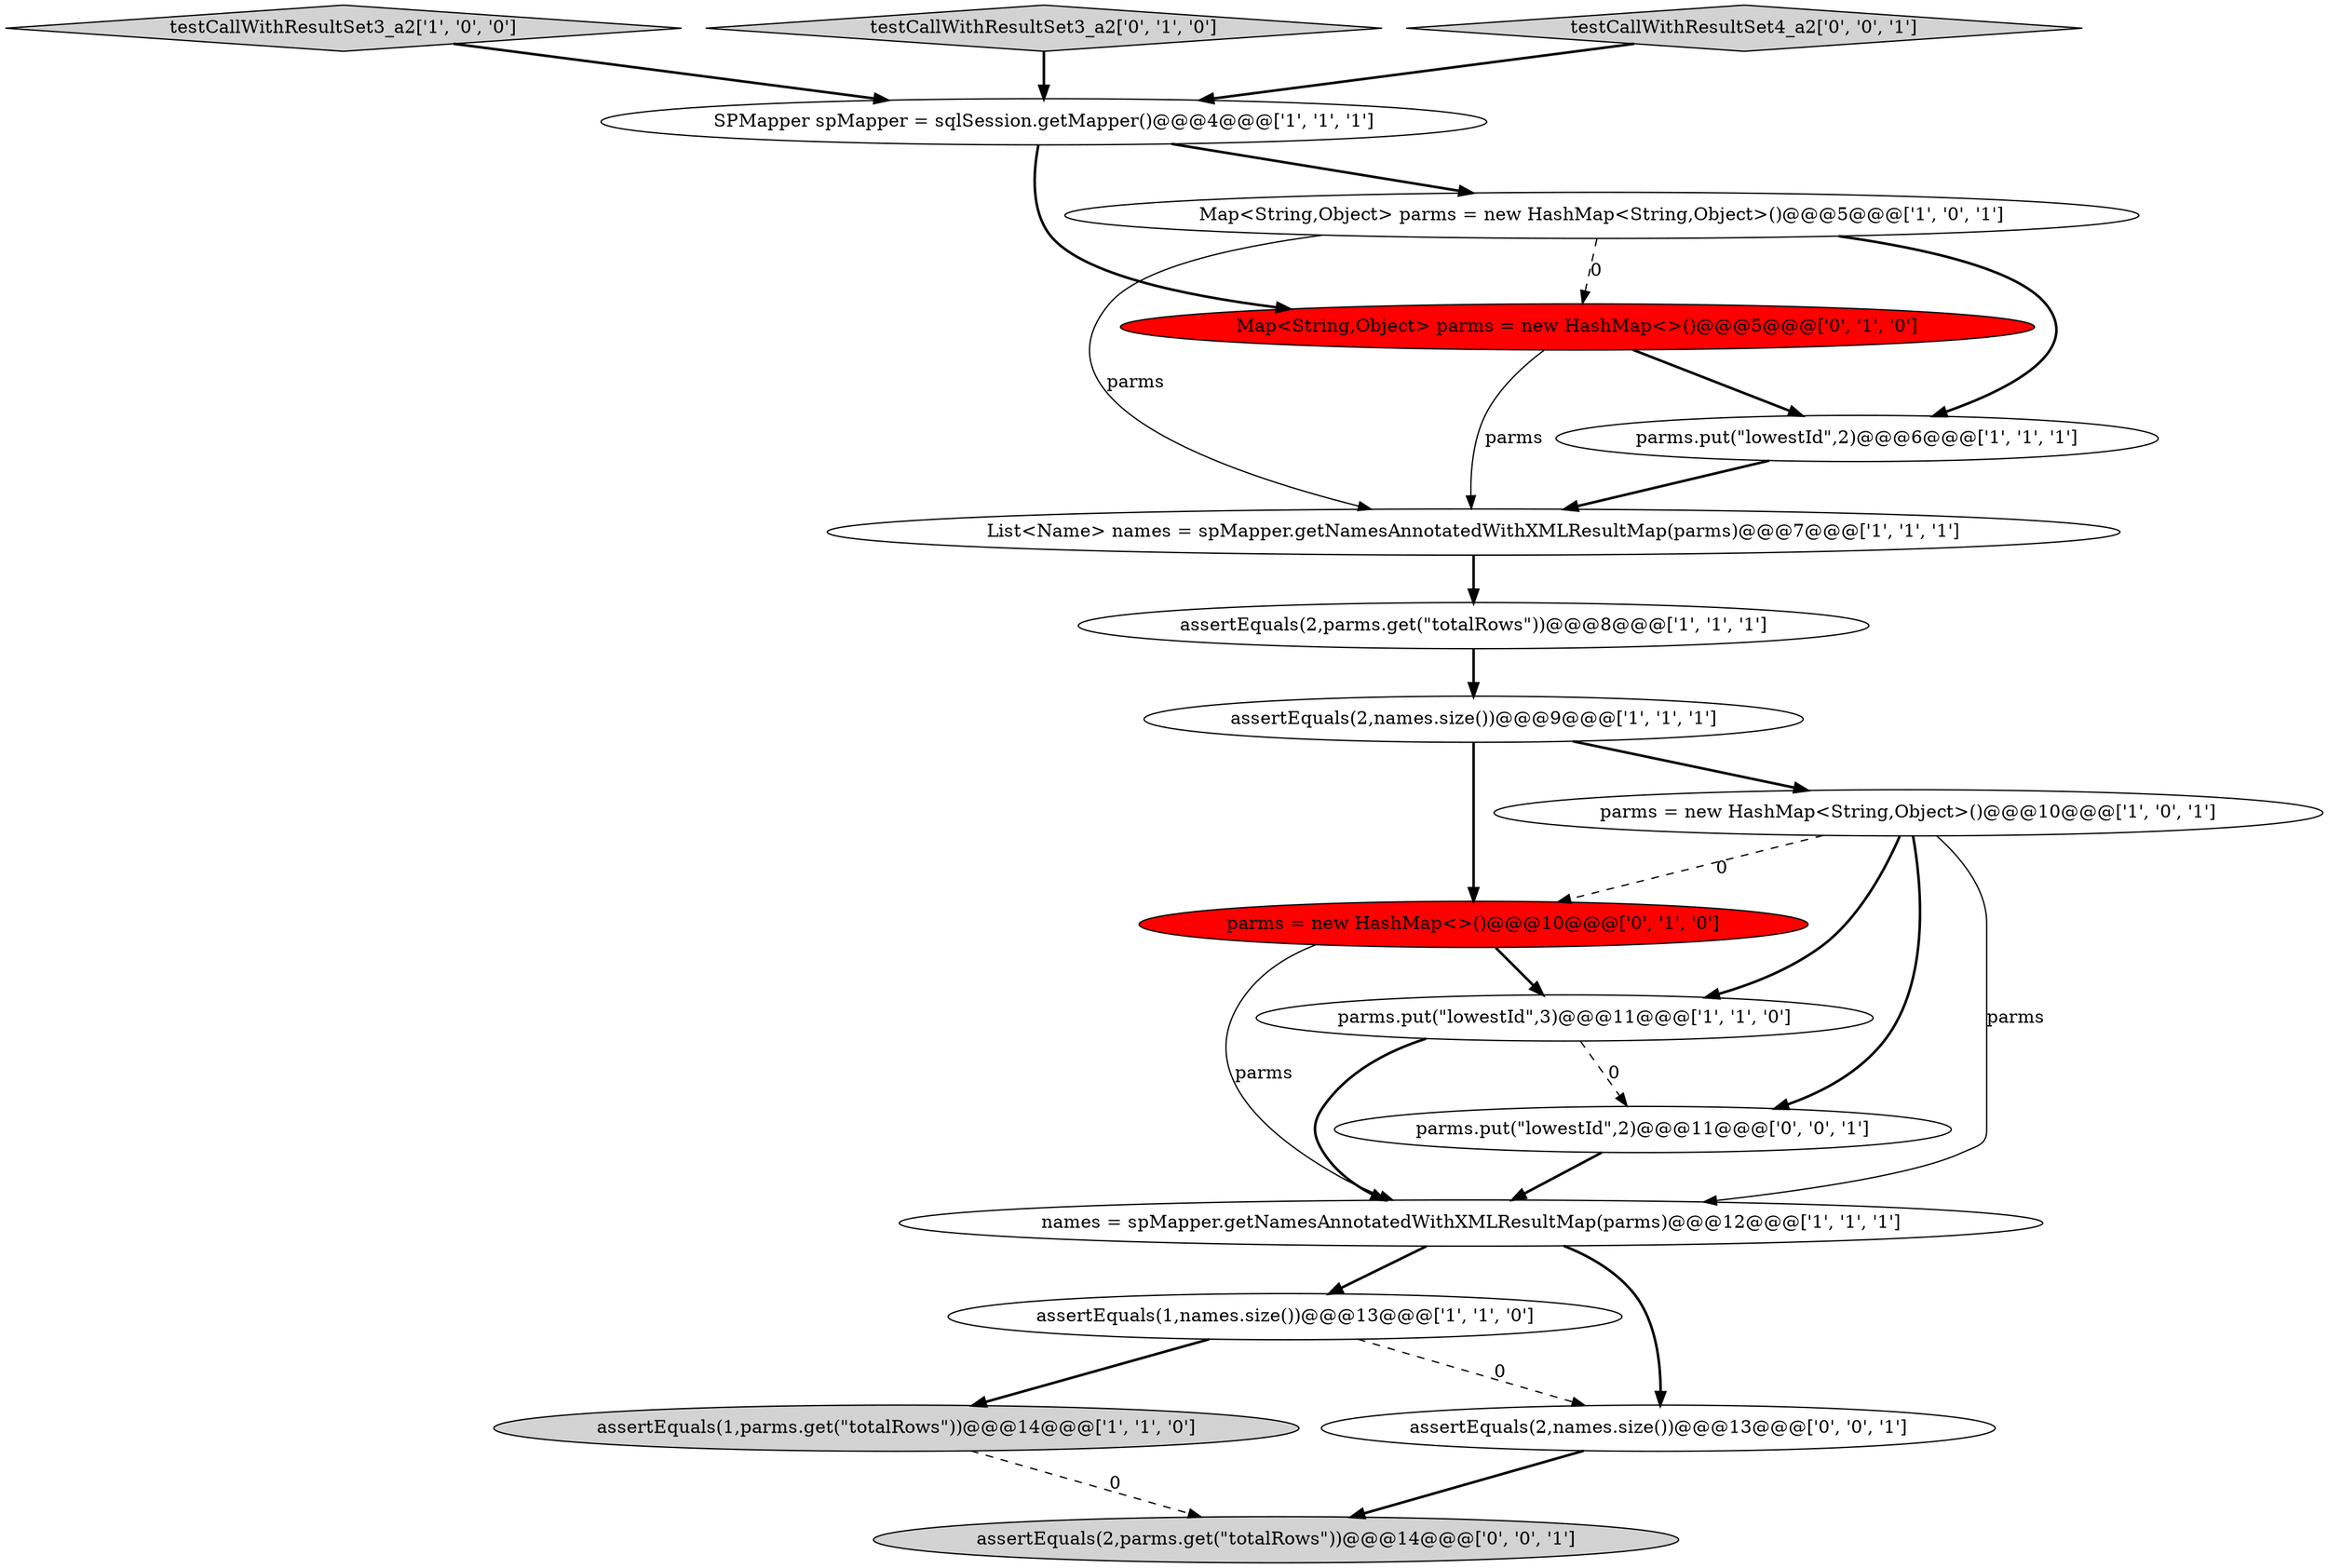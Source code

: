 digraph {
14 [style = filled, label = "parms = new HashMap<>()@@@10@@@['0', '1', '0']", fillcolor = red, shape = ellipse image = "AAA1AAABBB2BBB"];
3 [style = filled, label = "names = spMapper.getNamesAnnotatedWithXMLResultMap(parms)@@@12@@@['1', '1', '1']", fillcolor = white, shape = ellipse image = "AAA0AAABBB1BBB"];
10 [style = filled, label = "Map<String,Object> parms = new HashMap<String,Object>()@@@5@@@['1', '0', '1']", fillcolor = white, shape = ellipse image = "AAA0AAABBB1BBB"];
11 [style = filled, label = "List<Name> names = spMapper.getNamesAnnotatedWithXMLResultMap(parms)@@@7@@@['1', '1', '1']", fillcolor = white, shape = ellipse image = "AAA0AAABBB1BBB"];
8 [style = filled, label = "assertEquals(2,names.size())@@@9@@@['1', '1', '1']", fillcolor = white, shape = ellipse image = "AAA0AAABBB1BBB"];
2 [style = filled, label = "assertEquals(2,parms.get(\"totalRows\"))@@@8@@@['1', '1', '1']", fillcolor = white, shape = ellipse image = "AAA0AAABBB1BBB"];
9 [style = filled, label = "testCallWithResultSet3_a2['1', '0', '0']", fillcolor = lightgray, shape = diamond image = "AAA0AAABBB1BBB"];
13 [style = filled, label = "testCallWithResultSet3_a2['0', '1', '0']", fillcolor = lightgray, shape = diamond image = "AAA0AAABBB2BBB"];
16 [style = filled, label = "assertEquals(2,parms.get(\"totalRows\"))@@@14@@@['0', '0', '1']", fillcolor = lightgray, shape = ellipse image = "AAA0AAABBB3BBB"];
5 [style = filled, label = "parms.put(\"lowestId\",3)@@@11@@@['1', '1', '0']", fillcolor = white, shape = ellipse image = "AAA0AAABBB1BBB"];
1 [style = filled, label = "assertEquals(1,parms.get(\"totalRows\"))@@@14@@@['1', '1', '0']", fillcolor = lightgray, shape = ellipse image = "AAA0AAABBB1BBB"];
6 [style = filled, label = "assertEquals(1,names.size())@@@13@@@['1', '1', '0']", fillcolor = white, shape = ellipse image = "AAA0AAABBB1BBB"];
18 [style = filled, label = "testCallWithResultSet4_a2['0', '0', '1']", fillcolor = lightgray, shape = diamond image = "AAA0AAABBB3BBB"];
4 [style = filled, label = "parms.put(\"lowestId\",2)@@@6@@@['1', '1', '1']", fillcolor = white, shape = ellipse image = "AAA0AAABBB1BBB"];
12 [style = filled, label = "Map<String,Object> parms = new HashMap<>()@@@5@@@['0', '1', '0']", fillcolor = red, shape = ellipse image = "AAA1AAABBB2BBB"];
0 [style = filled, label = "parms = new HashMap<String,Object>()@@@10@@@['1', '0', '1']", fillcolor = white, shape = ellipse image = "AAA0AAABBB1BBB"];
7 [style = filled, label = "SPMapper spMapper = sqlSession.getMapper()@@@4@@@['1', '1', '1']", fillcolor = white, shape = ellipse image = "AAA0AAABBB1BBB"];
15 [style = filled, label = "parms.put(\"lowestId\",2)@@@11@@@['0', '0', '1']", fillcolor = white, shape = ellipse image = "AAA0AAABBB3BBB"];
17 [style = filled, label = "assertEquals(2,names.size())@@@13@@@['0', '0', '1']", fillcolor = white, shape = ellipse image = "AAA0AAABBB3BBB"];
5->3 [style = bold, label=""];
7->10 [style = bold, label=""];
7->12 [style = bold, label=""];
10->12 [style = dashed, label="0"];
8->14 [style = bold, label=""];
3->6 [style = bold, label=""];
6->17 [style = dashed, label="0"];
9->7 [style = bold, label=""];
15->3 [style = bold, label=""];
0->15 [style = bold, label=""];
11->2 [style = bold, label=""];
8->0 [style = bold, label=""];
0->14 [style = dashed, label="0"];
6->1 [style = bold, label=""];
12->4 [style = bold, label=""];
14->3 [style = solid, label="parms"];
13->7 [style = bold, label=""];
1->16 [style = dashed, label="0"];
12->11 [style = solid, label="parms"];
10->4 [style = bold, label=""];
0->3 [style = solid, label="parms"];
3->17 [style = bold, label=""];
18->7 [style = bold, label=""];
4->11 [style = bold, label=""];
10->11 [style = solid, label="parms"];
5->15 [style = dashed, label="0"];
17->16 [style = bold, label=""];
2->8 [style = bold, label=""];
0->5 [style = bold, label=""];
14->5 [style = bold, label=""];
}
